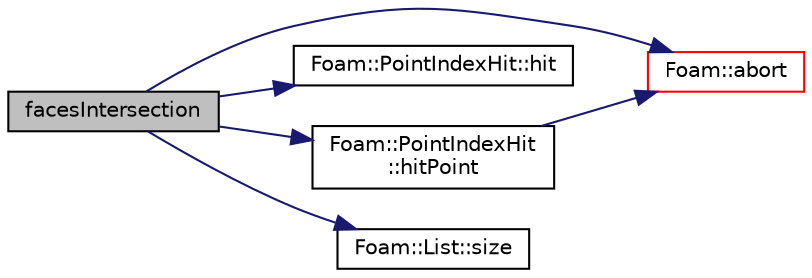 digraph "facesIntersection"
{
  bgcolor="transparent";
  edge [fontname="Helvetica",fontsize="10",labelfontname="Helvetica",labelfontsize="10"];
  node [fontname="Helvetica",fontsize="10",shape=record];
  rankdir="LR";
  Node291 [label="facesIntersection",height=0.2,width=0.4,color="black", fillcolor="grey75", style="filled", fontcolor="black"];
  Node291 -> Node292 [color="midnightblue",fontsize="10",style="solid",fontname="Helvetica"];
  Node292 [label="Foam::abort",height=0.2,width=0.4,color="red",URL="$a21851.html#a447107a607d03e417307c203fa5fb44b"];
  Node291 -> Node337 [color="midnightblue",fontsize="10",style="solid",fontname="Helvetica"];
  Node337 [label="Foam::PointIndexHit::hit",height=0.2,width=0.4,color="black",URL="$a28721.html#aee8dc30bf27cefe419b15f96e594c155",tooltip="Is there a hit. "];
  Node291 -> Node338 [color="midnightblue",fontsize="10",style="solid",fontname="Helvetica"];
  Node338 [label="Foam::PointIndexHit\l::hitPoint",height=0.2,width=0.4,color="black",URL="$a28721.html#a0350feff966a8bc8833a84ca454f1e5e",tooltip="Return hit point. "];
  Node338 -> Node292 [color="midnightblue",fontsize="10",style="solid",fontname="Helvetica"];
  Node291 -> Node339 [color="midnightblue",fontsize="10",style="solid",fontname="Helvetica"];
  Node339 [label="Foam::List::size",height=0.2,width=0.4,color="black",URL="$a26833.html#a8a5f6fa29bd4b500caf186f60245b384",tooltip="Override size to be inconsistent with allocated storage. "];
}
